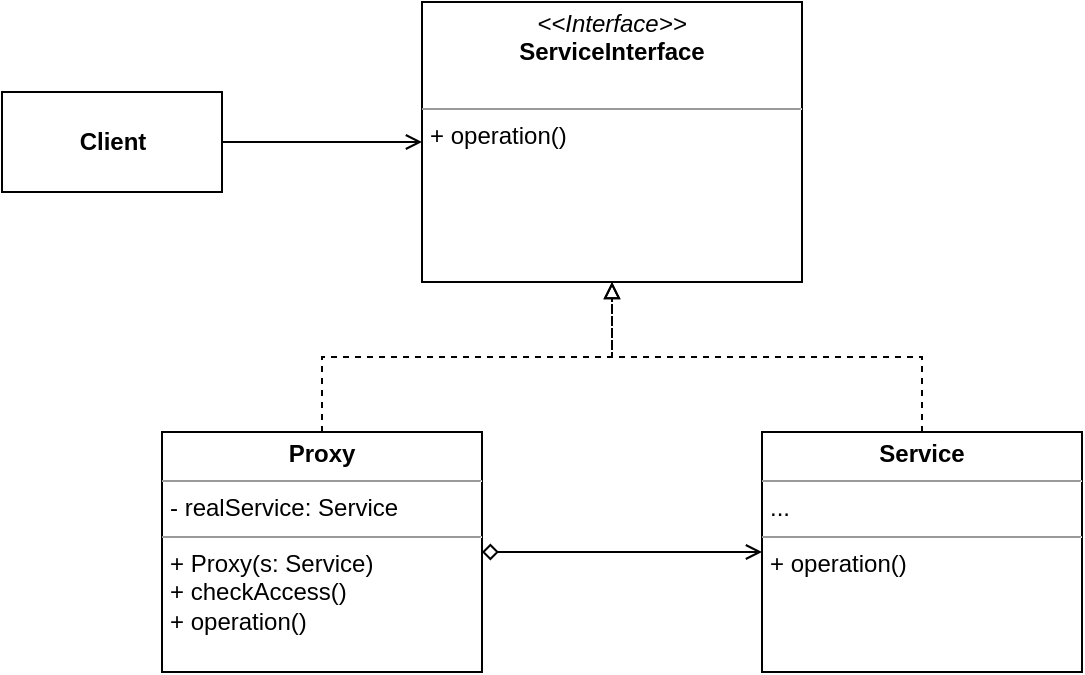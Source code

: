 <mxfile version="20.8.16" type="device"><diagram name="Page-1" id="p2US7ziKyzOVn33lNzsL"><mxGraphModel dx="714" dy="782" grid="1" gridSize="10" guides="1" tooltips="1" connect="1" arrows="1" fold="1" page="1" pageScale="1" pageWidth="827" pageHeight="1169" math="0" shadow="0"><root><mxCell id="0"/><mxCell id="1" parent="0"/><mxCell id="OE-ezc7purz8J0a0nUDv-2" value="&lt;p style=&quot;margin:0px;margin-top:4px;text-align:center;&quot;&gt;&lt;i&gt;&amp;lt;&amp;lt;Interface&amp;gt;&amp;gt;&lt;/i&gt;&lt;br&gt;&lt;b&gt;ServiceInterface&lt;/b&gt;&lt;/p&gt;&lt;br&gt;&lt;hr size=&quot;1&quot;&gt;&lt;p style=&quot;margin:0px;margin-left:4px;&quot;&gt;+ operation()&lt;/p&gt;" style="verticalAlign=top;align=left;overflow=fill;fontSize=12;fontFamily=Helvetica;html=1;" vertex="1" parent="1"><mxGeometry x="290" y="155" width="190" height="140" as="geometry"/></mxCell><mxCell id="OE-ezc7purz8J0a0nUDv-7" style="edgeStyle=orthogonalEdgeStyle;rounded=0;orthogonalLoop=1;jettySize=auto;html=1;exitX=0.5;exitY=0;exitDx=0;exitDy=0;entryX=0.5;entryY=1;entryDx=0;entryDy=0;endArrow=block;endFill=0;dashed=1;" edge="1" parent="1" source="OE-ezc7purz8J0a0nUDv-3" target="OE-ezc7purz8J0a0nUDv-2"><mxGeometry relative="1" as="geometry"/></mxCell><mxCell id="OE-ezc7purz8J0a0nUDv-10" style="edgeStyle=orthogonalEdgeStyle;rounded=0;orthogonalLoop=1;jettySize=auto;html=1;exitX=1;exitY=0.5;exitDx=0;exitDy=0;endArrow=open;endFill=0;startArrow=diamond;startFill=0;" edge="1" parent="1" source="OE-ezc7purz8J0a0nUDv-3" target="OE-ezc7purz8J0a0nUDv-4"><mxGeometry relative="1" as="geometry"/></mxCell><mxCell id="OE-ezc7purz8J0a0nUDv-3" value="&lt;p style=&quot;margin:0px;margin-top:4px;text-align:center;&quot;&gt;&lt;b&gt;Proxy&lt;/b&gt;&lt;/p&gt;&lt;hr size=&quot;1&quot;&gt;&lt;p style=&quot;margin:0px;margin-left:4px;&quot;&gt;- realService: Service&lt;/p&gt;&lt;hr size=&quot;1&quot;&gt;&lt;p style=&quot;margin:0px;margin-left:4px;&quot;&gt;+ Proxy(s: Service)&lt;/p&gt;&lt;p style=&quot;margin:0px;margin-left:4px;&quot;&gt;+ checkAccess()&lt;/p&gt;&lt;p style=&quot;margin:0px;margin-left:4px;&quot;&gt;+ operation()&lt;/p&gt;" style="verticalAlign=top;align=left;overflow=fill;fontSize=12;fontFamily=Helvetica;html=1;" vertex="1" parent="1"><mxGeometry x="160" y="370" width="160" height="120" as="geometry"/></mxCell><mxCell id="OE-ezc7purz8J0a0nUDv-9" style="edgeStyle=orthogonalEdgeStyle;rounded=0;orthogonalLoop=1;jettySize=auto;html=1;exitX=0.5;exitY=0;exitDx=0;exitDy=0;entryX=0.5;entryY=1;entryDx=0;entryDy=0;endArrow=block;endFill=0;dashed=1;" edge="1" parent="1" source="OE-ezc7purz8J0a0nUDv-4" target="OE-ezc7purz8J0a0nUDv-2"><mxGeometry relative="1" as="geometry"/></mxCell><mxCell id="OE-ezc7purz8J0a0nUDv-4" value="&lt;p style=&quot;margin:0px;margin-top:4px;text-align:center;&quot;&gt;&lt;b&gt;Service&lt;/b&gt;&lt;/p&gt;&lt;hr size=&quot;1&quot;&gt;&lt;p style=&quot;margin:0px;margin-left:4px;&quot;&gt;...&lt;/p&gt;&lt;hr size=&quot;1&quot;&gt;&lt;p style=&quot;margin:0px;margin-left:4px;&quot;&gt;&lt;span style=&quot;background-color: initial;&quot;&gt;+ operation()&lt;/span&gt;&lt;br&gt;&lt;/p&gt;" style="verticalAlign=top;align=left;overflow=fill;fontSize=12;fontFamily=Helvetica;html=1;" vertex="1" parent="1"><mxGeometry x="460" y="370" width="160" height="120" as="geometry"/></mxCell><mxCell id="OE-ezc7purz8J0a0nUDv-6" style="edgeStyle=orthogonalEdgeStyle;rounded=0;orthogonalLoop=1;jettySize=auto;html=1;exitX=1;exitY=0.5;exitDx=0;exitDy=0;entryX=0;entryY=0.5;entryDx=0;entryDy=0;endArrow=open;endFill=0;" edge="1" parent="1" source="OE-ezc7purz8J0a0nUDv-5" target="OE-ezc7purz8J0a0nUDv-2"><mxGeometry relative="1" as="geometry"/></mxCell><mxCell id="OE-ezc7purz8J0a0nUDv-5" value="&lt;b&gt;Client&lt;/b&gt;" style="html=1;" vertex="1" parent="1"><mxGeometry x="80" y="200" width="110" height="50" as="geometry"/></mxCell></root></mxGraphModel></diagram></mxfile>